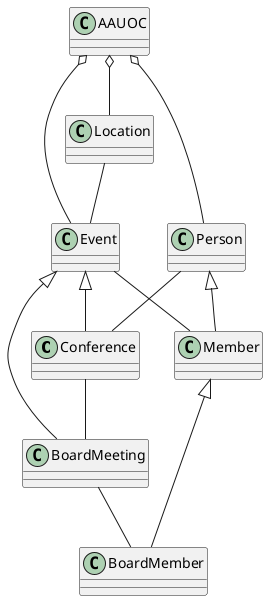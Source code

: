 @startuml


Conference -- BoardMeeting
Event <|-- Conference
Event <|-- BoardMeeting

Person <|-- Member
Member <|-- BoardMember

Person -- Conference
BoardMeeting -- BoardMember
Event -- Member
Location -- Event

AAUOC o-- Person
AAUOC o-- Event
AAUOC o-- Location

@enduml